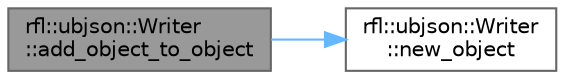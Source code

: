 digraph "rfl::ubjson::Writer::add_object_to_object"
{
 // LATEX_PDF_SIZE
  bgcolor="transparent";
  edge [fontname=Helvetica,fontsize=10,labelfontname=Helvetica,labelfontsize=10];
  node [fontname=Helvetica,fontsize=10,shape=box,height=0.2,width=0.4];
  rankdir="LR";
  Node1 [id="Node000001",label="rfl::ubjson::Writer\l::add_object_to_object",height=0.2,width=0.4,color="gray40", fillcolor="grey60", style="filled", fontcolor="black",tooltip=" "];
  Node1 -> Node2 [id="edge1_Node000001_Node000002",color="steelblue1",style="solid",tooltip=" "];
  Node2 [id="Node000002",label="rfl::ubjson::Writer\l::new_object",height=0.2,width=0.4,color="grey40", fillcolor="white", style="filled",URL="$classrfl_1_1ubjson_1_1_writer.html#a25d8342afd0afa468e83a79412980c92",tooltip=" "];
}
